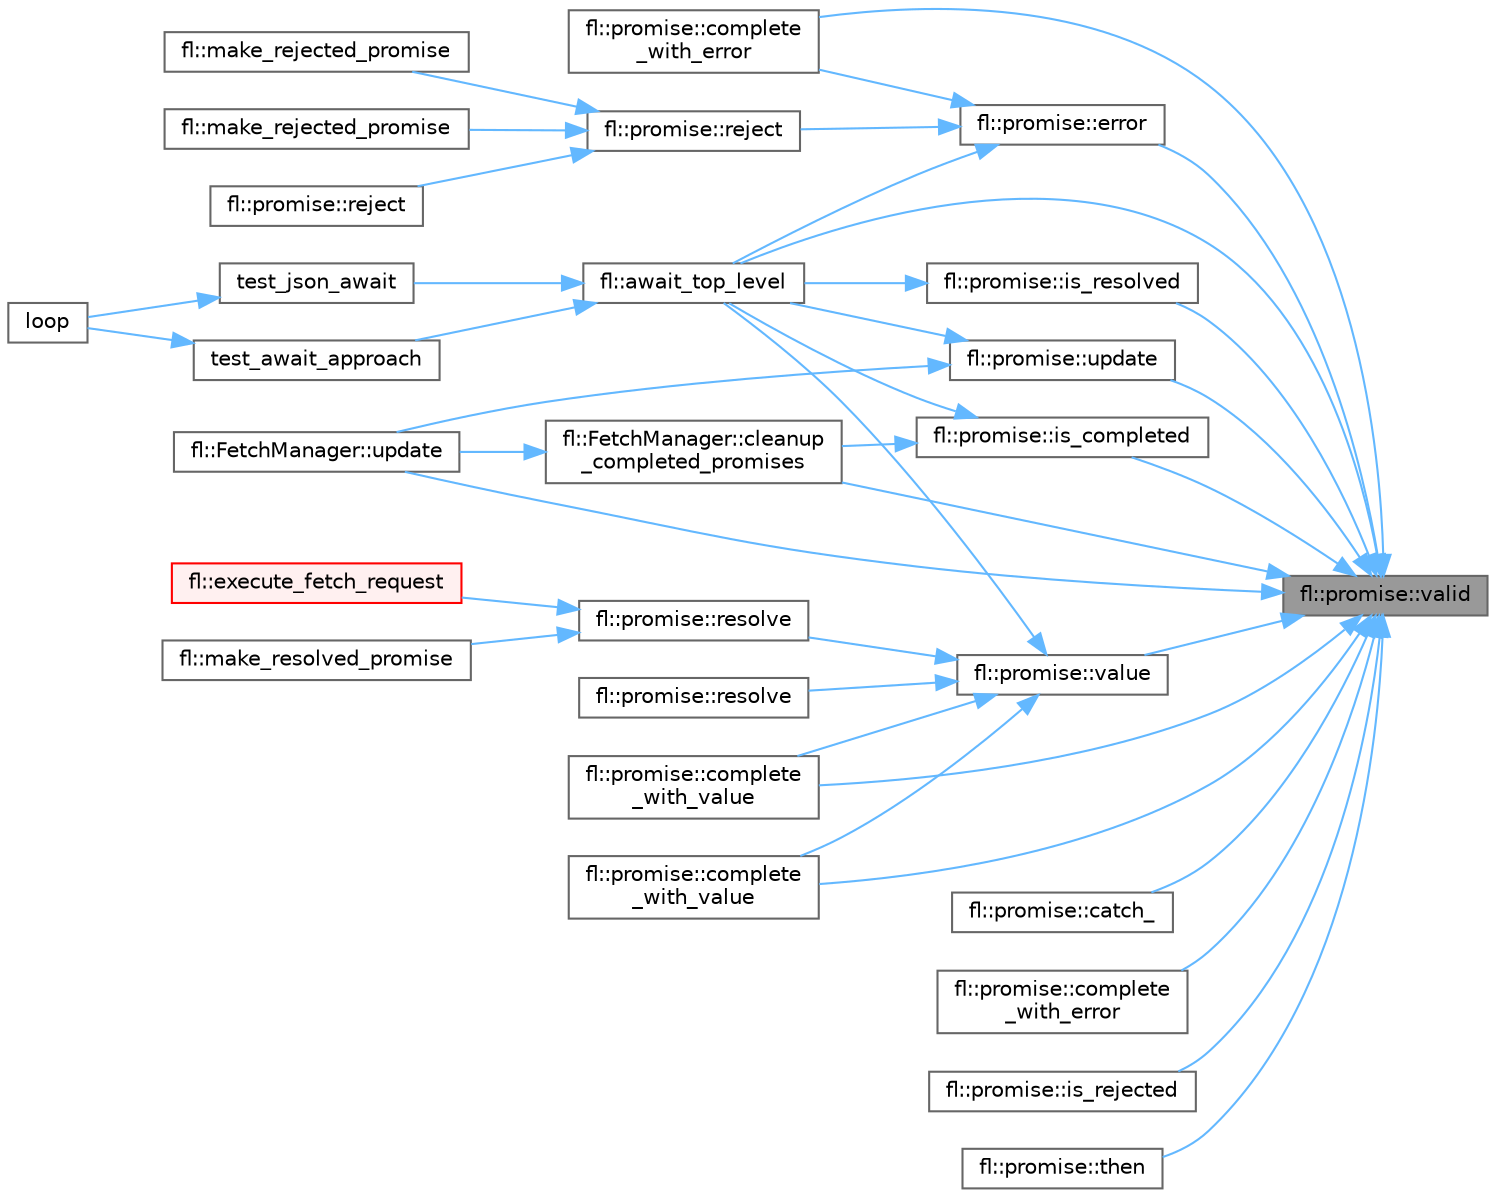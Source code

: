 digraph "fl::promise::valid"
{
 // INTERACTIVE_SVG=YES
 // LATEX_PDF_SIZE
  bgcolor="transparent";
  edge [fontname=Helvetica,fontsize=10,labelfontname=Helvetica,labelfontsize=10];
  node [fontname=Helvetica,fontsize=10,shape=box,height=0.2,width=0.4];
  rankdir="RL";
  Node1 [id="Node000001",label="fl::promise::valid",height=0.2,width=0.4,color="gray40", fillcolor="grey60", style="filled", fontcolor="black",tooltip="Check if promise is valid."];
  Node1 -> Node2 [id="edge1_Node000001_Node000002",dir="back",color="steelblue1",style="solid",tooltip=" "];
  Node2 [id="Node000002",label="fl::await_top_level",height=0.2,width=0.4,color="grey40", fillcolor="white", style="filled",URL="$d4/d36/namespacefl_a422168cc1b8dc2e0a10dfedf921ac003.html#a422168cc1b8dc2e0a10dfedf921ac003",tooltip="Synchronously wait for a promise to complete (ONLY safe in top-level contexts)"];
  Node2 -> Node3 [id="edge2_Node000002_Node000003",dir="back",color="steelblue1",style="solid",tooltip=" "];
  Node3 [id="Node000003",label="test_await_approach",height=0.2,width=0.4,color="grey40", fillcolor="white", style="filled",URL="$d5/dec/_net_test_real_8h_a75e6549812ad7bff897e0c92a225878a.html#a75e6549812ad7bff897e0c92a225878a",tooltip=" "];
  Node3 -> Node4 [id="edge3_Node000003_Node000004",dir="back",color="steelblue1",style="solid",tooltip=" "];
  Node4 [id="Node000004",label="loop",height=0.2,width=0.4,color="grey40", fillcolor="white", style="filled",URL="$d5/dec/_net_test_real_8h_afe461d27b9c48d5921c00d521181f12f.html#afe461d27b9c48d5921c00d521181f12f",tooltip=" "];
  Node2 -> Node5 [id="edge4_Node000002_Node000005",dir="back",color="steelblue1",style="solid",tooltip=" "];
  Node5 [id="Node000005",label="test_json_await",height=0.2,width=0.4,color="grey40", fillcolor="white", style="filled",URL="$d5/dec/_net_test_real_8h_a648cd3d90f8e240cbbfe5cb934057124.html#a648cd3d90f8e240cbbfe5cb934057124",tooltip="APPROACH 4: JSON Response with await pattern   Same JSON handling but using await_top_level for synch..."];
  Node5 -> Node4 [id="edge5_Node000005_Node000004",dir="back",color="steelblue1",style="solid",tooltip=" "];
  Node1 -> Node6 [id="edge6_Node000001_Node000006",dir="back",color="steelblue1",style="solid",tooltip=" "];
  Node6 [id="Node000006",label="fl::promise::catch_",height=0.2,width=0.4,color="grey40", fillcolor="white", style="filled",URL="$d1/d21/classfl_1_1promise_a29ec0450db3375d4df384ce5c16def5b.html#a29ec0450db3375d4df384ce5c16def5b",tooltip="Register error callback - returns reference for chaining."];
  Node1 -> Node7 [id="edge7_Node000001_Node000007",dir="back",color="steelblue1",style="solid",tooltip=" "];
  Node7 [id="Node000007",label="fl::FetchManager::cleanup\l_completed_promises",height=0.2,width=0.4,color="grey40", fillcolor="white", style="filled",URL="$d3/d35/classfl_1_1_fetch_manager_a812860476db2eb58c04be44261113083.html#a812860476db2eb58c04be44261113083",tooltip=" "];
  Node7 -> Node8 [id="edge8_Node000007_Node000008",dir="back",color="steelblue1",style="solid",tooltip=" "];
  Node8 [id="Node000008",label="fl::FetchManager::update",height=0.2,width=0.4,color="grey40", fillcolor="white", style="filled",URL="$d3/d35/classfl_1_1_fetch_manager_a54544b6df1aaf16db800dc35ac76f1a4.html#a54544b6df1aaf16db800dc35ac76f1a4",tooltip="Update this async runner (called during async pumping)"];
  Node1 -> Node9 [id="edge9_Node000001_Node000009",dir="back",color="steelblue1",style="solid",tooltip=" "];
  Node9 [id="Node000009",label="fl::promise::complete\l_with_error",height=0.2,width=0.4,color="grey40", fillcolor="white", style="filled",URL="$d1/d21/classfl_1_1promise_a3d15b9a9e5f7d5fcb30290bdf9f3b5c9.html#a3d15b9a9e5f7d5fcb30290bdf9f3b5c9",tooltip="Complete the promise with an error (used by networking library)"];
  Node1 -> Node10 [id="edge10_Node000001_Node000010",dir="back",color="steelblue1",style="solid",tooltip=" "];
  Node10 [id="Node000010",label="fl::promise::complete\l_with_error",height=0.2,width=0.4,color="grey40", fillcolor="white", style="filled",URL="$d1/d21/classfl_1_1promise_a9146f8afd246fdddfd7a7529faced6a6.html#a9146f8afd246fdddfd7a7529faced6a6",tooltip=" "];
  Node1 -> Node11 [id="edge11_Node000001_Node000011",dir="back",color="steelblue1",style="solid",tooltip=" "];
  Node11 [id="Node000011",label="fl::promise::complete\l_with_value",height=0.2,width=0.4,color="grey40", fillcolor="white", style="filled",URL="$d1/d21/classfl_1_1promise_a251e362c322085e16453015de6e8177b.html#a251e362c322085e16453015de6e8177b",tooltip="Complete the promise with a result (used by networking library)"];
  Node1 -> Node12 [id="edge12_Node000001_Node000012",dir="back",color="steelblue1",style="solid",tooltip=" "];
  Node12 [id="Node000012",label="fl::promise::complete\l_with_value",height=0.2,width=0.4,color="grey40", fillcolor="white", style="filled",URL="$d1/d21/classfl_1_1promise_a6025e98c5bdfdf75468ec7da64180c04.html#a6025e98c5bdfdf75468ec7da64180c04",tooltip=" "];
  Node1 -> Node13 [id="edge13_Node000001_Node000013",dir="back",color="steelblue1",style="solid",tooltip=" "];
  Node13 [id="Node000013",label="fl::promise::error",height=0.2,width=0.4,color="grey40", fillcolor="white", style="filled",URL="$d1/d21/classfl_1_1promise_a13a94578149cb4f8e85f643492411bf5.html#a13a94578149cb4f8e85f643492411bf5",tooltip="Get the error (only valid if is_rejected() returns true)"];
  Node13 -> Node2 [id="edge14_Node000013_Node000002",dir="back",color="steelblue1",style="solid",tooltip=" "];
  Node13 -> Node9 [id="edge15_Node000013_Node000009",dir="back",color="steelblue1",style="solid",tooltip=" "];
  Node13 -> Node14 [id="edge16_Node000013_Node000014",dir="back",color="steelblue1",style="solid",tooltip=" "];
  Node14 [id="Node000014",label="fl::promise::reject",height=0.2,width=0.4,color="grey40", fillcolor="white", style="filled",URL="$d1/d21/classfl_1_1promise_a40828f23712ac6dbabc9cd2f7d7634b6.html#a40828f23712ac6dbabc9cd2f7d7634b6",tooltip="Create a rejected promise with error."];
  Node14 -> Node15 [id="edge17_Node000014_Node000015",dir="back",color="steelblue1",style="solid",tooltip=" "];
  Node15 [id="Node000015",label="fl::make_rejected_promise",height=0.2,width=0.4,color="grey40", fillcolor="white", style="filled",URL="$d4/d36/namespacefl_aa8ba9adac097cc1e555a10bb31fb26d2.html#aa8ba9adac097cc1e555a10bb31fb26d2",tooltip="Convenience function to create a rejected promise (const char* overload)"];
  Node14 -> Node16 [id="edge18_Node000014_Node000016",dir="back",color="steelblue1",style="solid",tooltip=" "];
  Node16 [id="Node000016",label="fl::make_rejected_promise",height=0.2,width=0.4,color="grey40", fillcolor="white", style="filled",URL="$d4/d36/namespacefl_acede2a4bd76cfec481b34ef8d266b80e.html#acede2a4bd76cfec481b34ef8d266b80e",tooltip="Convenience function to create a rejected promise."];
  Node14 -> Node17 [id="edge19_Node000014_Node000017",dir="back",color="steelblue1",style="solid",tooltip=" "];
  Node17 [id="Node000017",label="fl::promise::reject",height=0.2,width=0.4,color="grey40", fillcolor="white", style="filled",URL="$d1/d21/classfl_1_1promise_ad3f1732ddc0bc7d3f0d4a6d43725e985.html#ad3f1732ddc0bc7d3f0d4a6d43725e985",tooltip="Create a rejected promise with error message."];
  Node1 -> Node18 [id="edge20_Node000001_Node000018",dir="back",color="steelblue1",style="solid",tooltip=" "];
  Node18 [id="Node000018",label="fl::promise::is_completed",height=0.2,width=0.4,color="grey40", fillcolor="white", style="filled",URL="$d1/d21/classfl_1_1promise_afd67743e54c389fdb8e8662b545018c4.html#afd67743e54c389fdb8e8662b545018c4",tooltip="Check if promise is completed (resolved or rejected)"];
  Node18 -> Node2 [id="edge21_Node000018_Node000002",dir="back",color="steelblue1",style="solid",tooltip=" "];
  Node18 -> Node7 [id="edge22_Node000018_Node000007",dir="back",color="steelblue1",style="solid",tooltip=" "];
  Node1 -> Node19 [id="edge23_Node000001_Node000019",dir="back",color="steelblue1",style="solid",tooltip=" "];
  Node19 [id="Node000019",label="fl::promise::is_rejected",height=0.2,width=0.4,color="grey40", fillcolor="white", style="filled",URL="$d1/d21/classfl_1_1promise_a6bee62457e687f145951ea922594cd61.html#a6bee62457e687f145951ea922594cd61",tooltip="Check if promise is rejected (completed with error)"];
  Node1 -> Node20 [id="edge24_Node000001_Node000020",dir="back",color="steelblue1",style="solid",tooltip=" "];
  Node20 [id="Node000020",label="fl::promise::is_resolved",height=0.2,width=0.4,color="grey40", fillcolor="white", style="filled",URL="$d1/d21/classfl_1_1promise_a35fe98fffd99be1d59765514b0d360d2.html#a35fe98fffd99be1d59765514b0d360d2",tooltip="Check if promise is resolved (completed successfully)"];
  Node20 -> Node2 [id="edge25_Node000020_Node000002",dir="back",color="steelblue1",style="solid",tooltip=" "];
  Node1 -> Node21 [id="edge26_Node000001_Node000021",dir="back",color="steelblue1",style="solid",tooltip=" "];
  Node21 [id="Node000021",label="fl::promise::then",height=0.2,width=0.4,color="grey40", fillcolor="white", style="filled",URL="$d1/d21/classfl_1_1promise_ae10342734273b14abe3ba660f1a713ce.html#ae10342734273b14abe3ba660f1a713ce",tooltip="Register success callback - returns reference for chaining."];
  Node1 -> Node8 [id="edge27_Node000001_Node000008",dir="back",color="steelblue1",style="solid",tooltip=" "];
  Node1 -> Node22 [id="edge28_Node000001_Node000022",dir="back",color="steelblue1",style="solid",tooltip=" "];
  Node22 [id="Node000022",label="fl::promise::update",height=0.2,width=0.4,color="grey40", fillcolor="white", style="filled",URL="$d1/d21/classfl_1_1promise_a20e3006272cac1616befc01daf0f8d6e.html#a20e3006272cac1616befc01daf0f8d6e",tooltip="Update promise state in main loop - should be called periodically This processes pending callbacks wh..."];
  Node22 -> Node2 [id="edge29_Node000022_Node000002",dir="back",color="steelblue1",style="solid",tooltip=" "];
  Node22 -> Node8 [id="edge30_Node000022_Node000008",dir="back",color="steelblue1",style="solid",tooltip=" "];
  Node1 -> Node23 [id="edge31_Node000001_Node000023",dir="back",color="steelblue1",style="solid",tooltip=" "];
  Node23 [id="Node000023",label="fl::promise::value",height=0.2,width=0.4,color="grey40", fillcolor="white", style="filled",URL="$d1/d21/classfl_1_1promise_a915f95ce14f79b1a74c7c4b74053fdda.html#a915f95ce14f79b1a74c7c4b74053fdda",tooltip="Get the result value (only valid if is_resolved() returns true)"];
  Node23 -> Node2 [id="edge32_Node000023_Node000002",dir="back",color="steelblue1",style="solid",tooltip=" "];
  Node23 -> Node11 [id="edge33_Node000023_Node000011",dir="back",color="steelblue1",style="solid",tooltip=" "];
  Node23 -> Node12 [id="edge34_Node000023_Node000012",dir="back",color="steelblue1",style="solid",tooltip=" "];
  Node23 -> Node24 [id="edge35_Node000023_Node000024",dir="back",color="steelblue1",style="solid",tooltip=" "];
  Node24 [id="Node000024",label="fl::promise::resolve",height=0.2,width=0.4,color="grey40", fillcolor="white", style="filled",URL="$d1/d21/classfl_1_1promise_a3e0fb912621e186951d09a10640f407b.html#a3e0fb912621e186951d09a10640f407b",tooltip="Create a resolved promise with value."];
  Node24 -> Node25 [id="edge36_Node000024_Node000025",dir="back",color="steelblue1",style="solid",tooltip=" "];
  Node25 [id="Node000025",label="fl::execute_fetch_request",height=0.2,width=0.4,color="red", fillcolor="#FFF0F0", style="filled",URL="$d4/d36/namespacefl_a614354323511a444f4f3d295d6a41db8.html#a614354323511a444f4f3d295d6a41db8",tooltip="Internal helper to execute a fetch request and return a promise."];
  Node24 -> Node36 [id="edge37_Node000024_Node000036",dir="back",color="steelblue1",style="solid",tooltip=" "];
  Node36 [id="Node000036",label="fl::make_resolved_promise",height=0.2,width=0.4,color="grey40", fillcolor="white", style="filled",URL="$d4/d36/namespacefl_a50da6c7601ccf62e8c9c47a92a646cc4.html#a50da6c7601ccf62e8c9c47a92a646cc4",tooltip="Convenience function to create a resolved promise."];
  Node23 -> Node37 [id="edge38_Node000023_Node000037",dir="back",color="steelblue1",style="solid",tooltip=" "];
  Node37 [id="Node000037",label="fl::promise::resolve",height=0.2,width=0.4,color="grey40", fillcolor="white", style="filled",URL="$d1/d21/classfl_1_1promise_aab796029d311b31bcb2b818ce8f4f89a.html#aab796029d311b31bcb2b818ce8f4f89a",tooltip="Create a resolved promise with value (move version)"];
}
